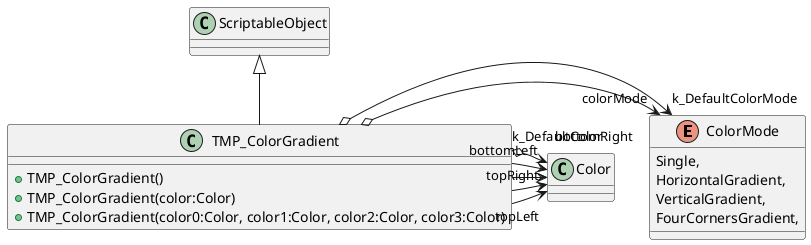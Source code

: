 @startuml
enum ColorMode {
    Single,
    HorizontalGradient,
    VerticalGradient,
    FourCornersGradient,
}
class TMP_ColorGradient {
    + TMP_ColorGradient()
    + TMP_ColorGradient(color:Color)
    + TMP_ColorGradient(color0:Color, color1:Color, color2:Color, color3:Color)
}
ScriptableObject <|-- TMP_ColorGradient
TMP_ColorGradient o-> "colorMode" ColorMode
TMP_ColorGradient --> "topLeft" Color
TMP_ColorGradient --> "topRight" Color
TMP_ColorGradient --> "bottomLeft" Color
TMP_ColorGradient --> "bottomRight" Color
TMP_ColorGradient o-> "k_DefaultColorMode" ColorMode
TMP_ColorGradient o-> "k_DefaultColor" Color
@enduml
